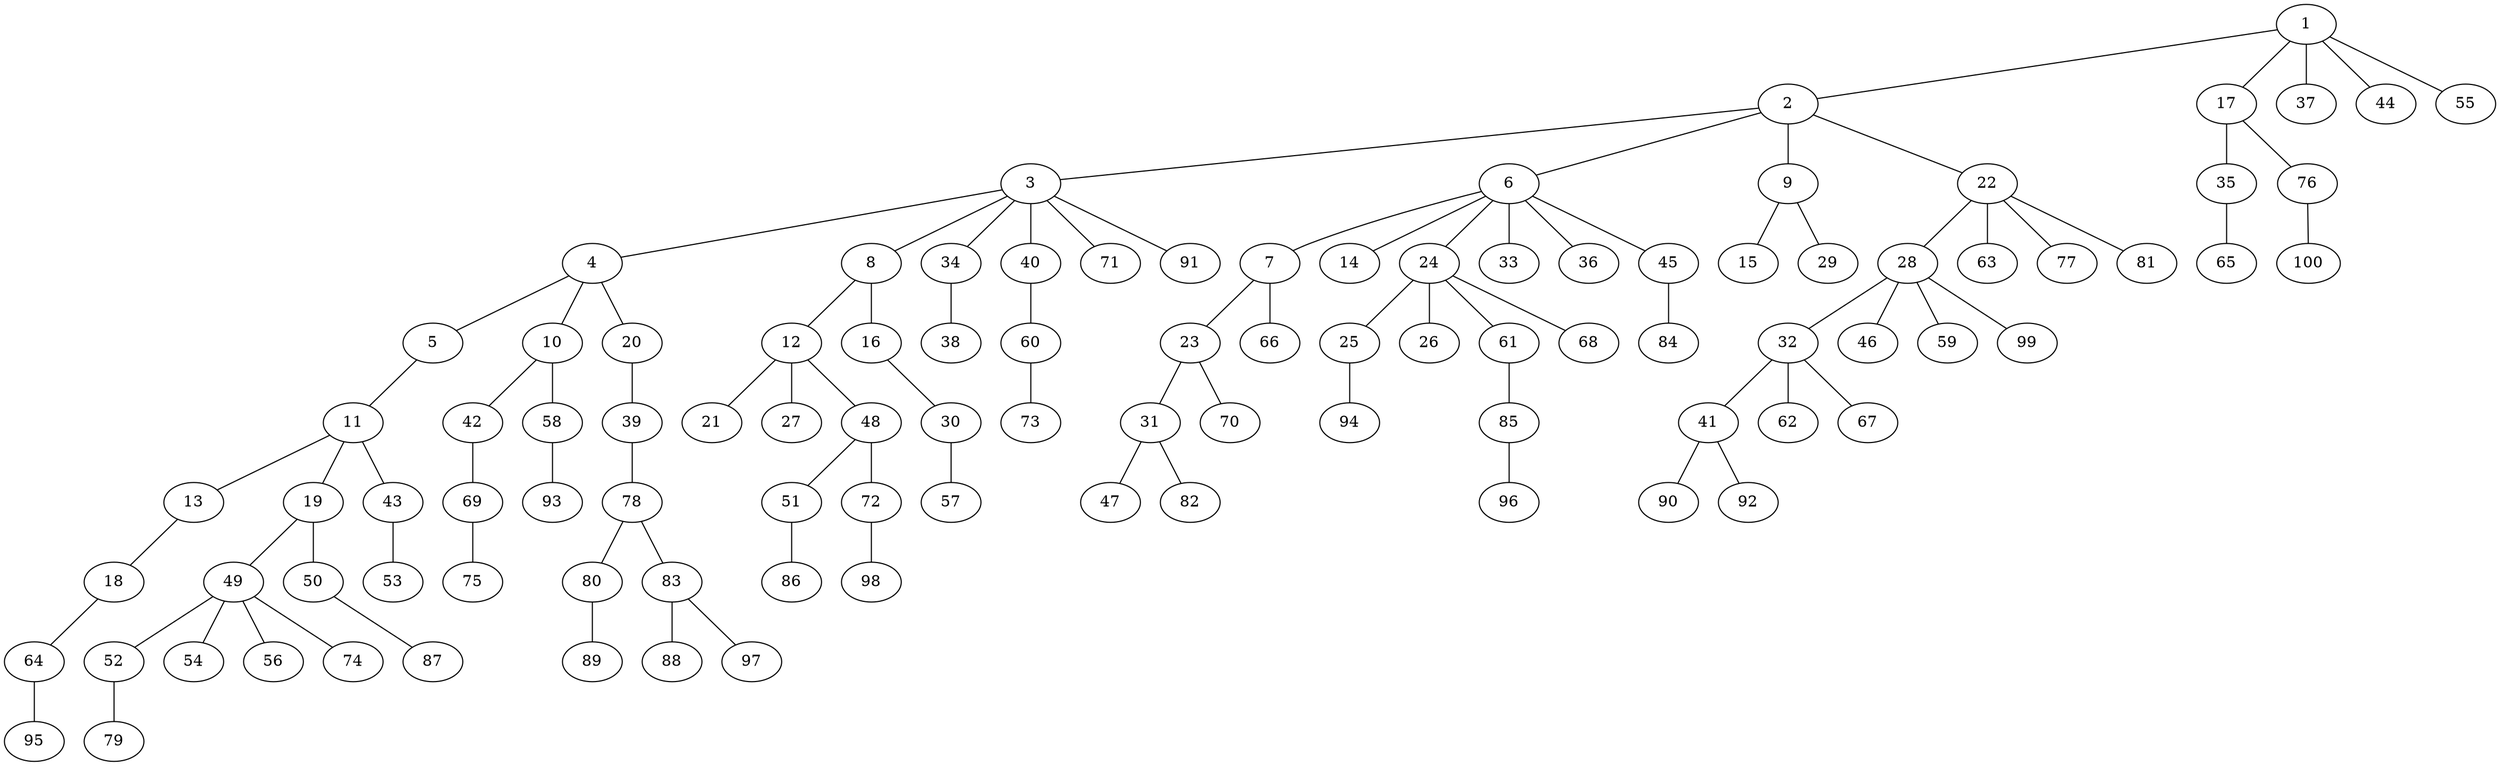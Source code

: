 graph graphname {1--2
1--17
1--37
1--44
1--55
2--3
2--6
2--9
2--22
3--4
3--8
3--34
3--40
3--71
3--91
4--5
4--10
4--20
5--11
6--7
6--14
6--24
6--33
6--36
6--45
7--23
7--66
8--12
8--16
9--15
9--29
10--42
10--58
11--13
11--19
11--43
12--21
12--27
12--48
13--18
16--30
17--35
17--76
18--64
19--49
19--50
20--39
22--28
22--63
22--77
22--81
23--31
23--70
24--25
24--26
24--61
24--68
25--94
28--32
28--46
28--59
28--99
30--57
31--47
31--82
32--41
32--62
32--67
34--38
35--65
39--78
40--60
41--90
41--92
42--69
43--53
45--84
48--51
48--72
49--52
49--54
49--56
49--74
50--87
51--86
52--79
58--93
60--73
61--85
64--95
69--75
72--98
76--100
78--80
78--83
80--89
83--88
83--97
85--96
}